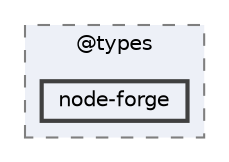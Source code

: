 digraph "pkiclassroomrescheduler/src/main/frontend/node_modules/@types/node-forge"
{
 // LATEX_PDF_SIZE
  bgcolor="transparent";
  edge [fontname=Helvetica,fontsize=10,labelfontname=Helvetica,labelfontsize=10];
  node [fontname=Helvetica,fontsize=10,shape=box,height=0.2,width=0.4];
  compound=true
  subgraph clusterdir_4e994157bc6d0b5f80f6b9b3b1e8b410 {
    graph [ bgcolor="#edf0f7", pencolor="grey50", label="@types", fontname=Helvetica,fontsize=10 style="filled,dashed", URL="dir_4e994157bc6d0b5f80f6b9b3b1e8b410.html",tooltip=""]
  dir_4436bc6a0b87f5942922bf04eb7565ef [label="node-forge", fillcolor="#edf0f7", color="grey25", style="filled,bold", URL="dir_4436bc6a0b87f5942922bf04eb7565ef.html",tooltip=""];
  }
}
